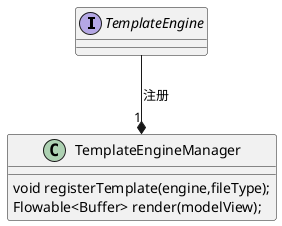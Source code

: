@startuml

interface TemplateEngine

class TemplateEngineManager{
     void registerTemplate(engine,fileType);
     Flowable<Buffer> render(modelView);
}

TemplateEngine  --* "1" TemplateEngineManager : 注册

@enduml